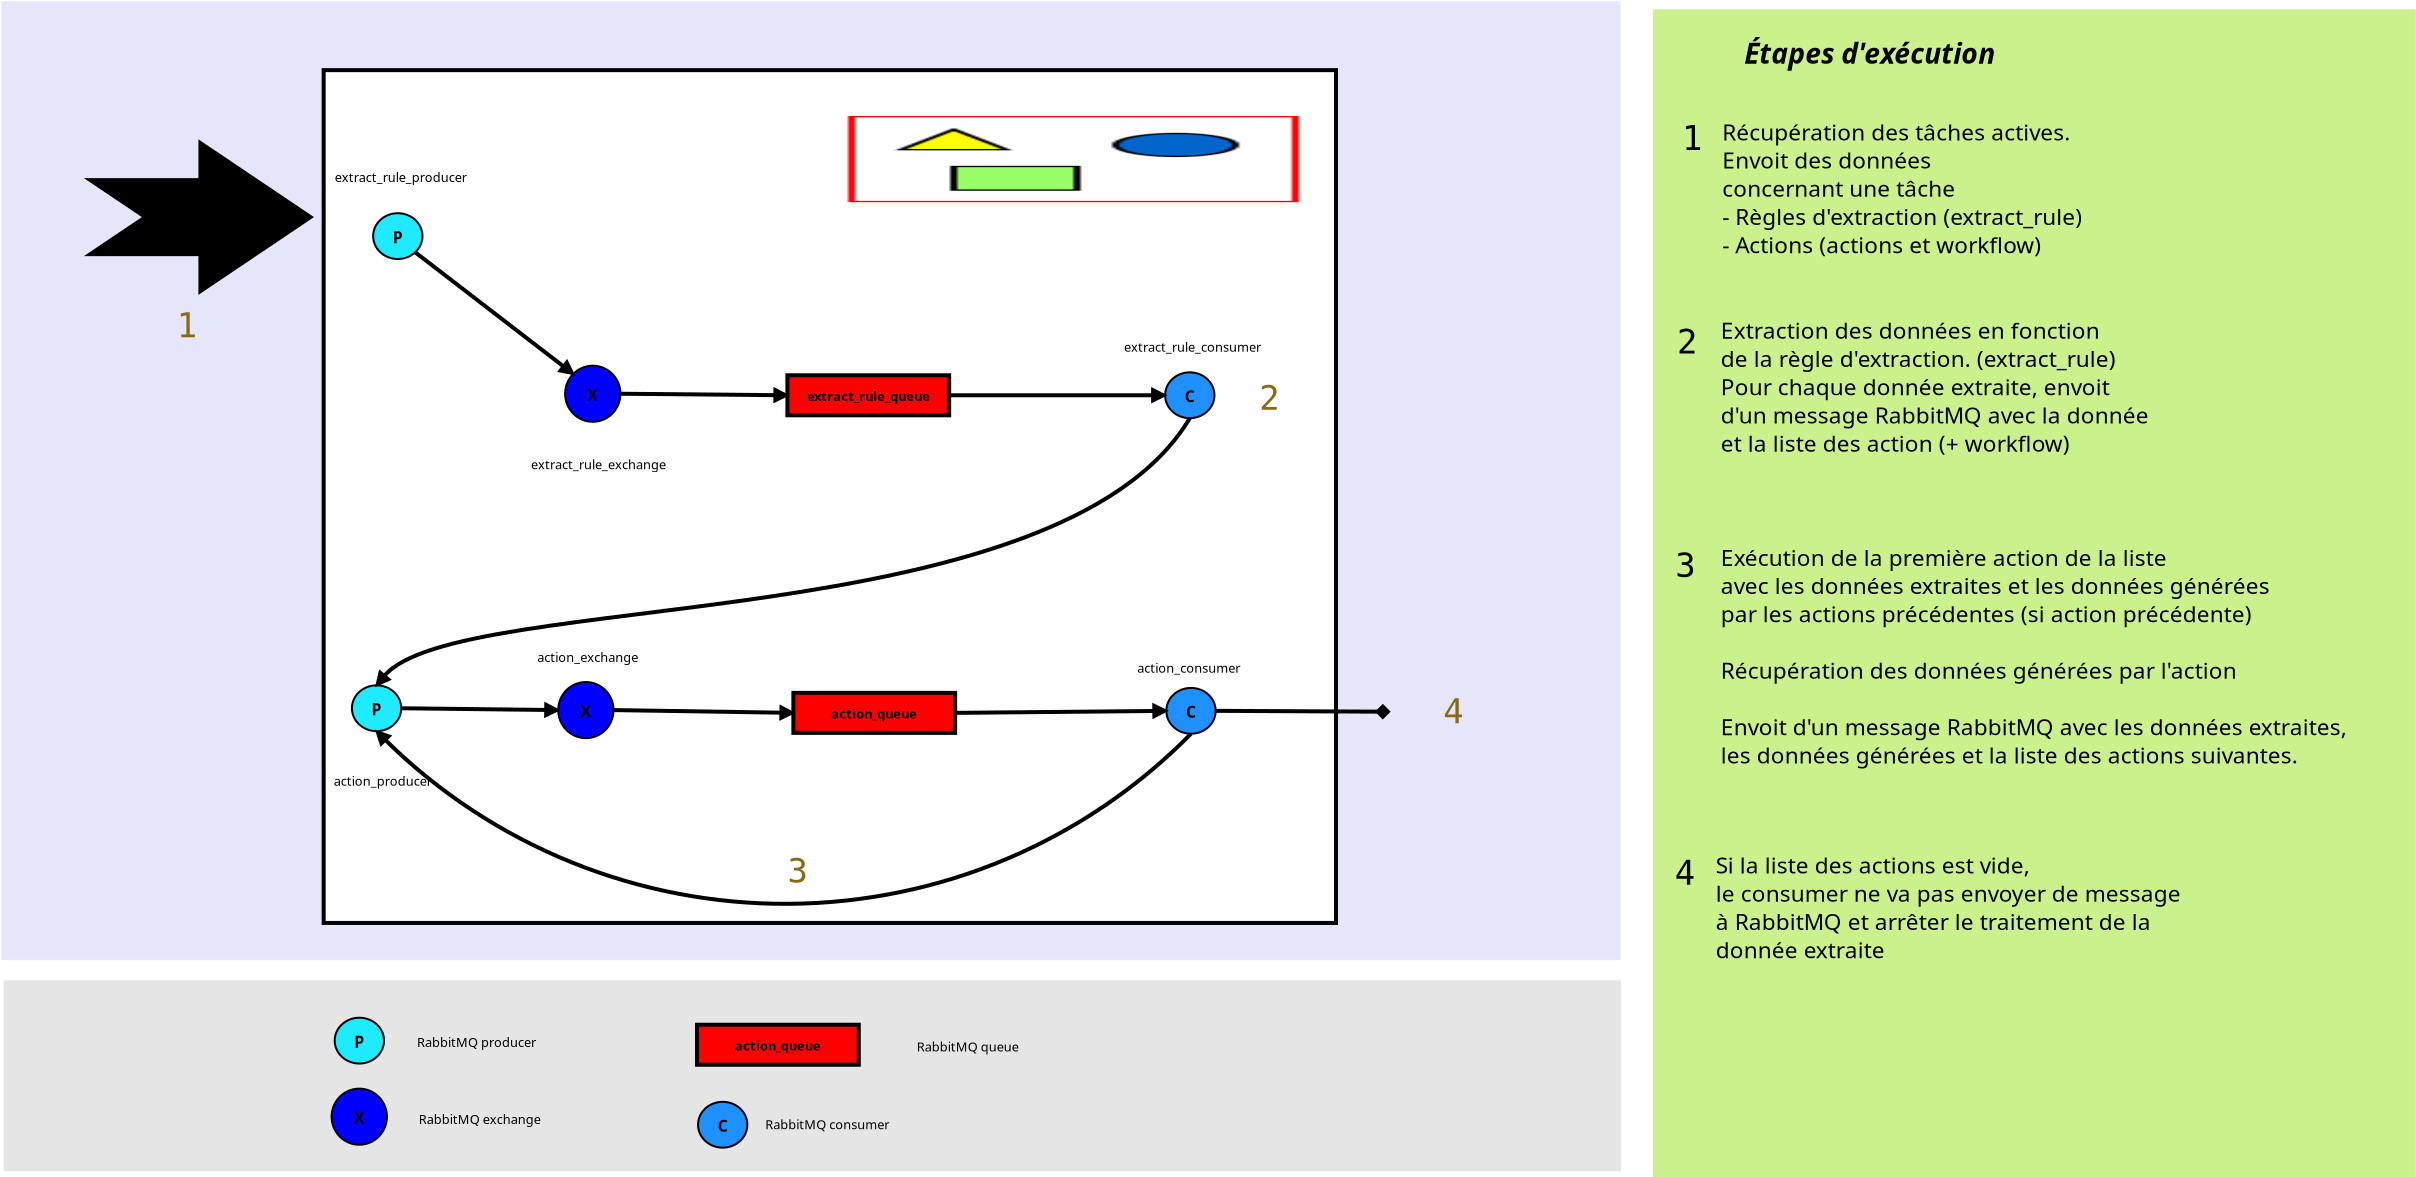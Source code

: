 <?xml version="1.0" encoding="UTF-8"?>
<dia:diagram xmlns:dia="http://www.lysator.liu.se/~alla/dia/">
  <dia:layer name="background" visible="true">
    <dia:object type="Flowchart - Box" version="0" id="O0">
      <dia:attribute name="obj_pos">
        <dia:point val="-13.3,4.421"/>
      </dia:attribute>
      <dia:attribute name="obj_bb">
        <dia:rectangle val="-13.3,4.421;67.691,52.384"/>
      </dia:attribute>
      <dia:attribute name="elem_corner">
        <dia:point val="-13.3,4.421"/>
      </dia:attribute>
      <dia:attribute name="elem_width">
        <dia:real val="80.991"/>
      </dia:attribute>
      <dia:attribute name="elem_height">
        <dia:real val="47.963"/>
      </dia:attribute>
      <dia:attribute name="border_width">
        <dia:real val="1.175e-38"/>
      </dia:attribute>
      <dia:attribute name="border_color">
        <dia:color val="#ffffff"/>
      </dia:attribute>
      <dia:attribute name="inner_color">
        <dia:color val="#e6e6fa"/>
      </dia:attribute>
      <dia:attribute name="show_background">
        <dia:boolean val="true"/>
      </dia:attribute>
      <dia:attribute name="line_style">
        <dia:enum val="1"/>
      </dia:attribute>
      <dia:attribute name="dashlength">
        <dia:real val="0"/>
      </dia:attribute>
      <dia:attribute name="padding">
        <dia:real val="0.5"/>
      </dia:attribute>
      <dia:attribute name="text">
        <dia:composite type="text">
          <dia:attribute name="string">
            <dia:string>##</dia:string>
          </dia:attribute>
          <dia:attribute name="font">
            <dia:font family="sans" style="0" name="Helvetica"/>
          </dia:attribute>
          <dia:attribute name="height">
            <dia:real val="0.8"/>
          </dia:attribute>
          <dia:attribute name="pos">
            <dia:point val="27.196,28.597"/>
          </dia:attribute>
          <dia:attribute name="color">
            <dia:color val="#000000"/>
          </dia:attribute>
          <dia:attribute name="alignment">
            <dia:enum val="1"/>
          </dia:attribute>
        </dia:composite>
      </dia:attribute>
    </dia:object>
    <dia:object type="Flowchart - Box" version="0" id="O1">
      <dia:attribute name="obj_pos">
        <dia:point val="-13.191,53.363"/>
      </dia:attribute>
      <dia:attribute name="obj_bb">
        <dia:rectangle val="-13.191,53.363;67.725,62.962"/>
      </dia:attribute>
      <dia:attribute name="elem_corner">
        <dia:point val="-13.191,53.363"/>
      </dia:attribute>
      <dia:attribute name="elem_width">
        <dia:real val="80.915"/>
      </dia:attribute>
      <dia:attribute name="elem_height">
        <dia:real val="9.599"/>
      </dia:attribute>
      <dia:attribute name="border_width">
        <dia:real val="1.175e-38"/>
      </dia:attribute>
      <dia:attribute name="border_color">
        <dia:color val="#ffffff"/>
      </dia:attribute>
      <dia:attribute name="inner_color">
        <dia:color val="#e5e5e5"/>
      </dia:attribute>
      <dia:attribute name="show_background">
        <dia:boolean val="true"/>
      </dia:attribute>
      <dia:attribute name="padding">
        <dia:real val="0.5"/>
      </dia:attribute>
      <dia:attribute name="text">
        <dia:composite type="text">
          <dia:attribute name="string">
            <dia:string>##</dia:string>
          </dia:attribute>
          <dia:attribute name="font">
            <dia:font family="sans" style="0" name="Helvetica"/>
          </dia:attribute>
          <dia:attribute name="height">
            <dia:real val="0.8"/>
          </dia:attribute>
          <dia:attribute name="pos">
            <dia:point val="27.267,58.358"/>
          </dia:attribute>
          <dia:attribute name="color">
            <dia:color val="#000000"/>
          </dia:attribute>
          <dia:attribute name="alignment">
            <dia:enum val="1"/>
          </dia:attribute>
        </dia:composite>
      </dia:attribute>
    </dia:object>
    <dia:object type="Flowchart - Box" version="0" id="O2">
      <dia:attribute name="obj_pos">
        <dia:point val="69.32,4.866"/>
      </dia:attribute>
      <dia:attribute name="obj_bb">
        <dia:rectangle val="69.32,4.866;107.413,63.194"/>
      </dia:attribute>
      <dia:attribute name="elem_corner">
        <dia:point val="69.32,4.866"/>
      </dia:attribute>
      <dia:attribute name="elem_width">
        <dia:real val="38.093"/>
      </dia:attribute>
      <dia:attribute name="elem_height">
        <dia:real val="58.328"/>
      </dia:attribute>
      <dia:attribute name="border_width">
        <dia:real val="1.175e-38"/>
      </dia:attribute>
      <dia:attribute name="border_color">
        <dia:color val="#cbf18c"/>
      </dia:attribute>
      <dia:attribute name="inner_color">
        <dia:color val="#cbf18c"/>
      </dia:attribute>
      <dia:attribute name="show_background">
        <dia:boolean val="true"/>
      </dia:attribute>
      <dia:attribute name="padding">
        <dia:real val="0.5"/>
      </dia:attribute>
      <dia:attribute name="text">
        <dia:composite type="text">
          <dia:attribute name="string">
            <dia:string>##</dia:string>
          </dia:attribute>
          <dia:attribute name="font">
            <dia:font family="sans" style="0" name="Helvetica"/>
          </dia:attribute>
          <dia:attribute name="height">
            <dia:real val="0.8"/>
          </dia:attribute>
          <dia:attribute name="pos">
            <dia:point val="88.366,34.225"/>
          </dia:attribute>
          <dia:attribute name="color">
            <dia:color val="#000000"/>
          </dia:attribute>
          <dia:attribute name="alignment">
            <dia:enum val="1"/>
          </dia:attribute>
        </dia:composite>
      </dia:attribute>
    </dia:object>
  </dia:layer>
  <dia:layer name="tools" visible="true">
    <dia:object type="Flowchart - Box" version="0" id="O3">
      <dia:attribute name="obj_pos">
        <dia:point val="2.833,7.878"/>
      </dia:attribute>
      <dia:attribute name="obj_bb">
        <dia:rectangle val="2.733,7.778;53.551,50.618"/>
      </dia:attribute>
      <dia:attribute name="elem_corner">
        <dia:point val="2.833,7.878"/>
      </dia:attribute>
      <dia:attribute name="elem_width">
        <dia:real val="50.618"/>
      </dia:attribute>
      <dia:attribute name="elem_height">
        <dia:real val="42.64"/>
      </dia:attribute>
      <dia:attribute name="border_width">
        <dia:real val="0.2"/>
      </dia:attribute>
      <dia:attribute name="show_background">
        <dia:boolean val="false"/>
      </dia:attribute>
      <dia:attribute name="padding">
        <dia:real val="0.5"/>
      </dia:attribute>
      <dia:attribute name="text">
        <dia:composite type="text">
          <dia:attribute name="string">
            <dia:string>##</dia:string>
          </dia:attribute>
          <dia:attribute name="font">
            <dia:font family="sans" style="0" name="Helvetica"/>
          </dia:attribute>
          <dia:attribute name="height">
            <dia:real val="0.8"/>
          </dia:attribute>
          <dia:attribute name="pos">
            <dia:point val="28.142,29.393"/>
          </dia:attribute>
          <dia:attribute name="color">
            <dia:color val="#000000"/>
          </dia:attribute>
          <dia:attribute name="alignment">
            <dia:enum val="1"/>
          </dia:attribute>
        </dia:composite>
      </dia:attribute>
    </dia:object>
    <dia:object type="Standard - Image" version="0" id="O4">
      <dia:attribute name="obj_pos">
        <dia:point val="29.059,10.171"/>
      </dia:attribute>
      <dia:attribute name="obj_bb">
        <dia:rectangle val="28.959,10.07;51.694,14.58"/>
      </dia:attribute>
      <dia:attribute name="elem_corner">
        <dia:point val="29.059,10.171"/>
      </dia:attribute>
      <dia:attribute name="elem_width">
        <dia:real val="22.535"/>
      </dia:attribute>
      <dia:attribute name="elem_height">
        <dia:real val="4.31"/>
      </dia:attribute>
      <dia:attribute name="border_width">
        <dia:real val="0.2"/>
      </dia:attribute>
      <dia:attribute name="draw_border">
        <dia:boolean val="false"/>
      </dia:attribute>
      <dia:attribute name="keep_aspect">
        <dia:boolean val="true"/>
      </dia:attribute>
      <dia:attribute name="file">
        <dia:string>#images/rabbitmq_logo.png#</dia:string>
      </dia:attribute>
    </dia:object>
  </dia:layer>
  <dia:layer name="RabbitMQ elements" visible="true">
    <dia:object type="Flowchart - Box" version="0" id="O5">
      <dia:attribute name="obj_pos">
        <dia:point val="26.02,23.135"/>
      </dia:attribute>
      <dia:attribute name="obj_bb">
        <dia:rectangle val="25.92,23.035;34.208,25.235"/>
      </dia:attribute>
      <dia:attribute name="elem_corner">
        <dia:point val="26.02,23.135"/>
      </dia:attribute>
      <dia:attribute name="elem_width">
        <dia:real val="8.088"/>
      </dia:attribute>
      <dia:attribute name="elem_height">
        <dia:real val="2.0"/>
      </dia:attribute>
      <dia:attribute name="border_width">
        <dia:real val="0.2"/>
      </dia:attribute>
      <dia:attribute name="inner_color">
        <dia:color val="#ff0000"/>
      </dia:attribute>
      <dia:attribute name="show_background">
        <dia:boolean val="true"/>
      </dia:attribute>
      <dia:attribute name="padding">
        <dia:real val="0.5"/>
      </dia:attribute>
      <dia:attribute name="text">
        <dia:composite type="text">
          <dia:attribute name="string">
            <dia:string>#extract_rule_queue#</dia:string>
          </dia:attribute>
          <dia:attribute name="font">
            <dia:font family="sans" style="80" name="Helvetica-Bold"/>
          </dia:attribute>
          <dia:attribute name="height">
            <dia:real val="0.8"/>
          </dia:attribute>
          <dia:attribute name="pos">
            <dia:point val="30.064,24.33"/>
          </dia:attribute>
          <dia:attribute name="color">
            <dia:color val="#000000"/>
          </dia:attribute>
          <dia:attribute name="alignment">
            <dia:enum val="1"/>
          </dia:attribute>
        </dia:composite>
      </dia:attribute>
    </dia:object>
    <dia:object type="Flowchart - Box" version="0" id="O6">
      <dia:attribute name="obj_pos">
        <dia:point val="26.319,39.015"/>
      </dia:attribute>
      <dia:attribute name="obj_bb">
        <dia:rectangle val="26.219,38.915;34.507,41.115"/>
      </dia:attribute>
      <dia:attribute name="elem_corner">
        <dia:point val="26.319,39.015"/>
      </dia:attribute>
      <dia:attribute name="elem_width">
        <dia:real val="8.088"/>
      </dia:attribute>
      <dia:attribute name="elem_height">
        <dia:real val="2.0"/>
      </dia:attribute>
      <dia:attribute name="border_width">
        <dia:real val="0.2"/>
      </dia:attribute>
      <dia:attribute name="inner_color">
        <dia:color val="#ff0000"/>
      </dia:attribute>
      <dia:attribute name="show_background">
        <dia:boolean val="true"/>
      </dia:attribute>
      <dia:attribute name="padding">
        <dia:real val="0.5"/>
      </dia:attribute>
      <dia:attribute name="text">
        <dia:composite type="text">
          <dia:attribute name="string">
            <dia:string>#action_queue#</dia:string>
          </dia:attribute>
          <dia:attribute name="font">
            <dia:font family="sans" style="80" name="Helvetica-Bold"/>
          </dia:attribute>
          <dia:attribute name="height">
            <dia:real val="0.8"/>
          </dia:attribute>
          <dia:attribute name="pos">
            <dia:point val="30.363,40.21"/>
          </dia:attribute>
          <dia:attribute name="color">
            <dia:color val="#000000"/>
          </dia:attribute>
          <dia:attribute name="alignment">
            <dia:enum val="1"/>
          </dia:attribute>
        </dia:composite>
      </dia:attribute>
    </dia:object>
    <dia:object type="Flowchart - Ellipse" version="0" id="O7">
      <dia:attribute name="obj_pos">
        <dia:point val="4.246,38.638"/>
      </dia:attribute>
      <dia:attribute name="obj_bb">
        <dia:rectangle val="4.196,38.588;6.763,40.98"/>
      </dia:attribute>
      <dia:attribute name="elem_corner">
        <dia:point val="4.246,38.638"/>
      </dia:attribute>
      <dia:attribute name="elem_width">
        <dia:real val="2.467"/>
      </dia:attribute>
      <dia:attribute name="elem_height">
        <dia:real val="2.291"/>
      </dia:attribute>
      <dia:attribute name="border_width">
        <dia:real val="0.1"/>
      </dia:attribute>
      <dia:attribute name="inner_color">
        <dia:color val="#1eebff"/>
      </dia:attribute>
      <dia:attribute name="show_background">
        <dia:boolean val="true"/>
      </dia:attribute>
      <dia:attribute name="padding">
        <dia:real val="0.354"/>
      </dia:attribute>
      <dia:attribute name="text">
        <dia:composite type="text">
          <dia:attribute name="string">
            <dia:string>#P#</dia:string>
          </dia:attribute>
          <dia:attribute name="font">
            <dia:font family="sans" style="80" name="Helvetica-Bold"/>
          </dia:attribute>
          <dia:attribute name="height">
            <dia:real val="0.988"/>
          </dia:attribute>
          <dia:attribute name="pos">
            <dia:point val="5.48,40.023"/>
          </dia:attribute>
          <dia:attribute name="color">
            <dia:color val="#000000"/>
          </dia:attribute>
          <dia:attribute name="alignment">
            <dia:enum val="1"/>
          </dia:attribute>
        </dia:composite>
      </dia:attribute>
    </dia:object>
    <dia:object type="Flowchart - Ellipse" version="0" id="O8">
      <dia:attribute name="obj_pos">
        <dia:point val="44.906,22.988"/>
      </dia:attribute>
      <dia:attribute name="obj_bb">
        <dia:rectangle val="44.856,22.939;47.424,25.33"/>
      </dia:attribute>
      <dia:attribute name="elem_corner">
        <dia:point val="44.906,22.988"/>
      </dia:attribute>
      <dia:attribute name="elem_width">
        <dia:real val="2.467"/>
      </dia:attribute>
      <dia:attribute name="elem_height">
        <dia:real val="2.291"/>
      </dia:attribute>
      <dia:attribute name="border_width">
        <dia:real val="0.1"/>
      </dia:attribute>
      <dia:attribute name="inner_color">
        <dia:color val="#1e90ff"/>
      </dia:attribute>
      <dia:attribute name="show_background">
        <dia:boolean val="true"/>
      </dia:attribute>
      <dia:attribute name="padding">
        <dia:real val="0.354"/>
      </dia:attribute>
      <dia:attribute name="text">
        <dia:composite type="text">
          <dia:attribute name="string">
            <dia:string>#C#</dia:string>
          </dia:attribute>
          <dia:attribute name="font">
            <dia:font family="sans" style="80" name="Helvetica-Bold"/>
          </dia:attribute>
          <dia:attribute name="height">
            <dia:real val="0.988"/>
          </dia:attribute>
          <dia:attribute name="pos">
            <dia:point val="46.14,24.373"/>
          </dia:attribute>
          <dia:attribute name="color">
            <dia:color val="#000000"/>
          </dia:attribute>
          <dia:attribute name="alignment">
            <dia:enum val="1"/>
          </dia:attribute>
        </dia:composite>
      </dia:attribute>
    </dia:object>
    <dia:object type="Flowchart - Ellipse" version="0" id="O9">
      <dia:attribute name="obj_pos">
        <dia:point val="44.967,38.767"/>
      </dia:attribute>
      <dia:attribute name="obj_bb">
        <dia:rectangle val="44.917,38.717;47.485,41.109"/>
      </dia:attribute>
      <dia:attribute name="elem_corner">
        <dia:point val="44.967,38.767"/>
      </dia:attribute>
      <dia:attribute name="elem_width">
        <dia:real val="2.467"/>
      </dia:attribute>
      <dia:attribute name="elem_height">
        <dia:real val="2.291"/>
      </dia:attribute>
      <dia:attribute name="border_width">
        <dia:real val="0.1"/>
      </dia:attribute>
      <dia:attribute name="inner_color">
        <dia:color val="#1e90ff"/>
      </dia:attribute>
      <dia:attribute name="show_background">
        <dia:boolean val="true"/>
      </dia:attribute>
      <dia:attribute name="padding">
        <dia:real val="0.354"/>
      </dia:attribute>
      <dia:attribute name="text">
        <dia:composite type="text">
          <dia:attribute name="string">
            <dia:string>#C#</dia:string>
          </dia:attribute>
          <dia:attribute name="font">
            <dia:font family="sans" style="80" name="Helvetica-Bold"/>
          </dia:attribute>
          <dia:attribute name="height">
            <dia:real val="0.988"/>
          </dia:attribute>
          <dia:attribute name="pos">
            <dia:point val="46.201,40.151"/>
          </dia:attribute>
          <dia:attribute name="color">
            <dia:color val="#000000"/>
          </dia:attribute>
          <dia:attribute name="alignment">
            <dia:enum val="1"/>
          </dia:attribute>
        </dia:composite>
      </dia:attribute>
    </dia:object>
    <dia:object type="Standard - Text" version="1" id="O10">
      <dia:attribute name="obj_pos">
        <dia:point val="25.822,28.882"/>
      </dia:attribute>
      <dia:attribute name="obj_bb">
        <dia:rectangle val="25.822,28.287;25.822,29.032"/>
      </dia:attribute>
      <dia:attribute name="text">
        <dia:composite type="text">
          <dia:attribute name="string">
            <dia:string>##</dia:string>
          </dia:attribute>
          <dia:attribute name="font">
            <dia:font family="sans" style="0" name="Helvetica"/>
          </dia:attribute>
          <dia:attribute name="height">
            <dia:real val="0.8"/>
          </dia:attribute>
          <dia:attribute name="pos">
            <dia:point val="25.822,28.882"/>
          </dia:attribute>
          <dia:attribute name="color">
            <dia:color val="#000000"/>
          </dia:attribute>
          <dia:attribute name="alignment">
            <dia:enum val="0"/>
          </dia:attribute>
        </dia:composite>
      </dia:attribute>
      <dia:attribute name="valign">
        <dia:enum val="3"/>
      </dia:attribute>
    </dia:object>
    <dia:object type="Standard - Text" version="1" id="O11">
      <dia:attribute name="obj_pos">
        <dia:point val="42.851,21.956"/>
      </dia:attribute>
      <dia:attribute name="obj_bb">
        <dia:rectangle val="42.851,21.361;50.171,22.106"/>
      </dia:attribute>
      <dia:attribute name="text">
        <dia:composite type="text">
          <dia:attribute name="string">
            <dia:string>#extract_rule_consumer#</dia:string>
          </dia:attribute>
          <dia:attribute name="font">
            <dia:font family="sans" style="0" name="Helvetica"/>
          </dia:attribute>
          <dia:attribute name="height">
            <dia:real val="0.8"/>
          </dia:attribute>
          <dia:attribute name="pos">
            <dia:point val="42.851,21.956"/>
          </dia:attribute>
          <dia:attribute name="color">
            <dia:color val="#000000"/>
          </dia:attribute>
          <dia:attribute name="alignment">
            <dia:enum val="0"/>
          </dia:attribute>
        </dia:composite>
      </dia:attribute>
      <dia:attribute name="valign">
        <dia:enum val="3"/>
      </dia:attribute>
    </dia:object>
    <dia:object type="Standard - Text" version="1" id="O12">
      <dia:attribute name="obj_pos">
        <dia:point val="3.384,13.476"/>
      </dia:attribute>
      <dia:attribute name="obj_bb">
        <dia:rectangle val="3.384,12.881;10.406,13.626"/>
      </dia:attribute>
      <dia:attribute name="text">
        <dia:composite type="text">
          <dia:attribute name="string">
            <dia:string>#extract_rule_producer#</dia:string>
          </dia:attribute>
          <dia:attribute name="font">
            <dia:font family="sans" style="0" name="Helvetica"/>
          </dia:attribute>
          <dia:attribute name="height">
            <dia:real val="0.8"/>
          </dia:attribute>
          <dia:attribute name="pos">
            <dia:point val="3.384,13.476"/>
          </dia:attribute>
          <dia:attribute name="color">
            <dia:color val="#000000"/>
          </dia:attribute>
          <dia:attribute name="alignment">
            <dia:enum val="0"/>
          </dia:attribute>
        </dia:composite>
      </dia:attribute>
      <dia:attribute name="valign">
        <dia:enum val="3"/>
      </dia:attribute>
    </dia:object>
    <dia:object type="Standard - Text" version="1" id="O13">
      <dia:attribute name="obj_pos">
        <dia:point val="3.342,43.66"/>
      </dia:attribute>
      <dia:attribute name="obj_bb">
        <dia:rectangle val="3.342,43.065;8.502,43.81"/>
      </dia:attribute>
      <dia:attribute name="text">
        <dia:composite type="text">
          <dia:attribute name="string">
            <dia:string>#action_producer#</dia:string>
          </dia:attribute>
          <dia:attribute name="font">
            <dia:font family="sans" style="0" name="Helvetica"/>
          </dia:attribute>
          <dia:attribute name="height">
            <dia:real val="0.8"/>
          </dia:attribute>
          <dia:attribute name="pos">
            <dia:point val="3.342,43.66"/>
          </dia:attribute>
          <dia:attribute name="color">
            <dia:color val="#000000"/>
          </dia:attribute>
          <dia:attribute name="alignment">
            <dia:enum val="0"/>
          </dia:attribute>
        </dia:composite>
      </dia:attribute>
      <dia:attribute name="valign">
        <dia:enum val="3"/>
      </dia:attribute>
    </dia:object>
    <dia:object type="Standard - Text" version="1" id="O14">
      <dia:attribute name="obj_pos">
        <dia:point val="43.513,38.006"/>
      </dia:attribute>
      <dia:attribute name="obj_bb">
        <dia:rectangle val="43.513,37.411;48.971,38.156"/>
      </dia:attribute>
      <dia:attribute name="text">
        <dia:composite type="text">
          <dia:attribute name="string">
            <dia:string>#action_consumer#</dia:string>
          </dia:attribute>
          <dia:attribute name="font">
            <dia:font family="sans" style="0" name="Helvetica"/>
          </dia:attribute>
          <dia:attribute name="height">
            <dia:real val="0.8"/>
          </dia:attribute>
          <dia:attribute name="pos">
            <dia:point val="43.513,38.006"/>
          </dia:attribute>
          <dia:attribute name="color">
            <dia:color val="#000000"/>
          </dia:attribute>
          <dia:attribute name="alignment">
            <dia:enum val="0"/>
          </dia:attribute>
        </dia:composite>
      </dia:attribute>
      <dia:attribute name="valign">
        <dia:enum val="3"/>
      </dia:attribute>
    </dia:object>
    <dia:object type="Flowchart - Ellipse" version="0" id="O15">
      <dia:attribute name="obj_pos">
        <dia:point val="5.307,15.031"/>
      </dia:attribute>
      <dia:attribute name="obj_bb">
        <dia:rectangle val="5.257,14.981;7.825,17.372"/>
      </dia:attribute>
      <dia:attribute name="elem_corner">
        <dia:point val="5.307,15.031"/>
      </dia:attribute>
      <dia:attribute name="elem_width">
        <dia:real val="2.467"/>
      </dia:attribute>
      <dia:attribute name="elem_height">
        <dia:real val="2.291"/>
      </dia:attribute>
      <dia:attribute name="border_width">
        <dia:real val="0.1"/>
      </dia:attribute>
      <dia:attribute name="inner_color">
        <dia:color val="#1eebff"/>
      </dia:attribute>
      <dia:attribute name="show_background">
        <dia:boolean val="true"/>
      </dia:attribute>
      <dia:attribute name="padding">
        <dia:real val="0.354"/>
      </dia:attribute>
      <dia:attribute name="text">
        <dia:composite type="text">
          <dia:attribute name="string">
            <dia:string>#P#</dia:string>
          </dia:attribute>
          <dia:attribute name="font">
            <dia:font family="sans" style="80" name="Helvetica-Bold"/>
          </dia:attribute>
          <dia:attribute name="height">
            <dia:real val="0.988"/>
          </dia:attribute>
          <dia:attribute name="pos">
            <dia:point val="6.541,16.415"/>
          </dia:attribute>
          <dia:attribute name="color">
            <dia:color val="#000000"/>
          </dia:attribute>
          <dia:attribute name="alignment">
            <dia:enum val="1"/>
          </dia:attribute>
        </dia:composite>
      </dia:attribute>
    </dia:object>
    <dia:object type="Flowchart - Ellipse" version="0" id="O16">
      <dia:attribute name="obj_pos">
        <dia:point val="14.906,22.656"/>
      </dia:attribute>
      <dia:attribute name="obj_bb">
        <dia:rectangle val="14.857,22.606;17.722,25.511"/>
      </dia:attribute>
      <dia:attribute name="elem_corner">
        <dia:point val="14.906,22.656"/>
      </dia:attribute>
      <dia:attribute name="elem_width">
        <dia:real val="2.766"/>
      </dia:attribute>
      <dia:attribute name="elem_height">
        <dia:real val="2.805"/>
      </dia:attribute>
      <dia:attribute name="border_width">
        <dia:real val="0.1"/>
      </dia:attribute>
      <dia:attribute name="inner_color">
        <dia:color val="#0000ff"/>
      </dia:attribute>
      <dia:attribute name="show_background">
        <dia:boolean val="true"/>
      </dia:attribute>
      <dia:attribute name="padding">
        <dia:real val="0.354"/>
      </dia:attribute>
      <dia:attribute name="text">
        <dia:composite type="text">
          <dia:attribute name="string">
            <dia:string>#X#</dia:string>
          </dia:attribute>
          <dia:attribute name="font">
            <dia:font family="sans" style="80" name="Helvetica-Bold"/>
          </dia:attribute>
          <dia:attribute name="height">
            <dia:real val="0.988"/>
          </dia:attribute>
          <dia:attribute name="pos">
            <dia:point val="16.289,24.297"/>
          </dia:attribute>
          <dia:attribute name="color">
            <dia:color val="#000000"/>
          </dia:attribute>
          <dia:attribute name="alignment">
            <dia:enum val="1"/>
          </dia:attribute>
        </dia:composite>
      </dia:attribute>
    </dia:object>
    <dia:object type="Standard - Text" version="1" id="O17">
      <dia:attribute name="obj_pos">
        <dia:point val="13.2,27.837"/>
      </dia:attribute>
      <dia:attribute name="obj_bb">
        <dia:rectangle val="13.2,27.242;20.465,27.987"/>
      </dia:attribute>
      <dia:attribute name="text">
        <dia:composite type="text">
          <dia:attribute name="string">
            <dia:string>#extract_rule_exchange#</dia:string>
          </dia:attribute>
          <dia:attribute name="font">
            <dia:font family="sans" style="0" name="Helvetica"/>
          </dia:attribute>
          <dia:attribute name="height">
            <dia:real val="0.8"/>
          </dia:attribute>
          <dia:attribute name="pos">
            <dia:point val="13.2,27.837"/>
          </dia:attribute>
          <dia:attribute name="color">
            <dia:color val="#000000"/>
          </dia:attribute>
          <dia:attribute name="alignment">
            <dia:enum val="0"/>
          </dia:attribute>
        </dia:composite>
      </dia:attribute>
      <dia:attribute name="valign">
        <dia:enum val="3"/>
      </dia:attribute>
    </dia:object>
    <dia:object type="Flowchart - Ellipse" version="0" id="O18">
      <dia:attribute name="obj_pos">
        <dia:point val="14.561,38.473"/>
      </dia:attribute>
      <dia:attribute name="obj_bb">
        <dia:rectangle val="14.511,38.423;17.376,41.327"/>
      </dia:attribute>
      <dia:attribute name="elem_corner">
        <dia:point val="14.561,38.473"/>
      </dia:attribute>
      <dia:attribute name="elem_width">
        <dia:real val="2.766"/>
      </dia:attribute>
      <dia:attribute name="elem_height">
        <dia:real val="2.805"/>
      </dia:attribute>
      <dia:attribute name="border_width">
        <dia:real val="0.1"/>
      </dia:attribute>
      <dia:attribute name="inner_color">
        <dia:color val="#0000ff"/>
      </dia:attribute>
      <dia:attribute name="show_background">
        <dia:boolean val="true"/>
      </dia:attribute>
      <dia:attribute name="padding">
        <dia:real val="0.354"/>
      </dia:attribute>
      <dia:attribute name="text">
        <dia:composite type="text">
          <dia:attribute name="string">
            <dia:string>#X#</dia:string>
          </dia:attribute>
          <dia:attribute name="font">
            <dia:font family="sans" style="80" name="Helvetica-Bold"/>
          </dia:attribute>
          <dia:attribute name="height">
            <dia:real val="0.988"/>
          </dia:attribute>
          <dia:attribute name="pos">
            <dia:point val="15.943,40.114"/>
          </dia:attribute>
          <dia:attribute name="color">
            <dia:color val="#000000"/>
          </dia:attribute>
          <dia:attribute name="alignment">
            <dia:enum val="1"/>
          </dia:attribute>
        </dia:composite>
      </dia:attribute>
    </dia:object>
    <dia:object type="Standard - Text" version="1" id="O19">
      <dia:attribute name="obj_pos">
        <dia:point val="13.508,37.475"/>
      </dia:attribute>
      <dia:attribute name="obj_bb">
        <dia:rectangle val="13.508,36.88;18.911,37.626"/>
      </dia:attribute>
      <dia:attribute name="text">
        <dia:composite type="text">
          <dia:attribute name="string">
            <dia:string>#action_exchange#</dia:string>
          </dia:attribute>
          <dia:attribute name="font">
            <dia:font family="sans" style="0" name="Helvetica"/>
          </dia:attribute>
          <dia:attribute name="height">
            <dia:real val="0.8"/>
          </dia:attribute>
          <dia:attribute name="pos">
            <dia:point val="13.508,37.475"/>
          </dia:attribute>
          <dia:attribute name="color">
            <dia:color val="#000000"/>
          </dia:attribute>
          <dia:attribute name="alignment">
            <dia:enum val="0"/>
          </dia:attribute>
        </dia:composite>
      </dia:attribute>
      <dia:attribute name="valign">
        <dia:enum val="3"/>
      </dia:attribute>
    </dia:object>
    <dia:object type="Flowchart - Ellipse" version="0" id="O20">
      <dia:attribute name="obj_pos">
        <dia:point val="3.385,55.257"/>
      </dia:attribute>
      <dia:attribute name="obj_bb">
        <dia:rectangle val="3.335,55.207;5.902,57.598"/>
      </dia:attribute>
      <dia:attribute name="elem_corner">
        <dia:point val="3.385,55.257"/>
      </dia:attribute>
      <dia:attribute name="elem_width">
        <dia:real val="2.467"/>
      </dia:attribute>
      <dia:attribute name="elem_height">
        <dia:real val="2.291"/>
      </dia:attribute>
      <dia:attribute name="border_width">
        <dia:real val="0.1"/>
      </dia:attribute>
      <dia:attribute name="inner_color">
        <dia:color val="#1eebff"/>
      </dia:attribute>
      <dia:attribute name="show_background">
        <dia:boolean val="true"/>
      </dia:attribute>
      <dia:attribute name="padding">
        <dia:real val="0.354"/>
      </dia:attribute>
      <dia:attribute name="text">
        <dia:composite type="text">
          <dia:attribute name="string">
            <dia:string>#P#</dia:string>
          </dia:attribute>
          <dia:attribute name="font">
            <dia:font family="sans" style="80" name="Helvetica-Bold"/>
          </dia:attribute>
          <dia:attribute name="height">
            <dia:real val="0.988"/>
          </dia:attribute>
          <dia:attribute name="pos">
            <dia:point val="4.618,56.641"/>
          </dia:attribute>
          <dia:attribute name="color">
            <dia:color val="#000000"/>
          </dia:attribute>
          <dia:attribute name="alignment">
            <dia:enum val="1"/>
          </dia:attribute>
        </dia:composite>
      </dia:attribute>
    </dia:object>
    <dia:object type="Flowchart - Ellipse" version="0" id="O21">
      <dia:attribute name="obj_pos">
        <dia:point val="3.23,58.803"/>
      </dia:attribute>
      <dia:attribute name="obj_bb">
        <dia:rectangle val="3.18,58.753;6.046,61.658"/>
      </dia:attribute>
      <dia:attribute name="elem_corner">
        <dia:point val="3.23,58.803"/>
      </dia:attribute>
      <dia:attribute name="elem_width">
        <dia:real val="2.766"/>
      </dia:attribute>
      <dia:attribute name="elem_height">
        <dia:real val="2.805"/>
      </dia:attribute>
      <dia:attribute name="border_width">
        <dia:real val="0.1"/>
      </dia:attribute>
      <dia:attribute name="inner_color">
        <dia:color val="#0000ff"/>
      </dia:attribute>
      <dia:attribute name="show_background">
        <dia:boolean val="true"/>
      </dia:attribute>
      <dia:attribute name="padding">
        <dia:real val="0.354"/>
      </dia:attribute>
      <dia:attribute name="text">
        <dia:composite type="text">
          <dia:attribute name="string">
            <dia:string>#X#</dia:string>
          </dia:attribute>
          <dia:attribute name="font">
            <dia:font family="sans" style="80" name="Helvetica-Bold"/>
          </dia:attribute>
          <dia:attribute name="height">
            <dia:real val="0.988"/>
          </dia:attribute>
          <dia:attribute name="pos">
            <dia:point val="4.613,60.444"/>
          </dia:attribute>
          <dia:attribute name="color">
            <dia:color val="#000000"/>
          </dia:attribute>
          <dia:attribute name="alignment">
            <dia:enum val="1"/>
          </dia:attribute>
        </dia:composite>
      </dia:attribute>
    </dia:object>
    <dia:object type="Flowchart - Box" version="0" id="O22">
      <dia:attribute name="obj_pos">
        <dia:point val="21.501,55.608"/>
      </dia:attribute>
      <dia:attribute name="obj_bb">
        <dia:rectangle val="21.401,55.508;29.688,57.708"/>
      </dia:attribute>
      <dia:attribute name="elem_corner">
        <dia:point val="21.501,55.608"/>
      </dia:attribute>
      <dia:attribute name="elem_width">
        <dia:real val="8.088"/>
      </dia:attribute>
      <dia:attribute name="elem_height">
        <dia:real val="2.0"/>
      </dia:attribute>
      <dia:attribute name="border_width">
        <dia:real val="0.2"/>
      </dia:attribute>
      <dia:attribute name="inner_color">
        <dia:color val="#ff0000"/>
      </dia:attribute>
      <dia:attribute name="show_background">
        <dia:boolean val="true"/>
      </dia:attribute>
      <dia:attribute name="padding">
        <dia:real val="0.5"/>
      </dia:attribute>
      <dia:attribute name="text">
        <dia:composite type="text">
          <dia:attribute name="string">
            <dia:string>#action_queue#</dia:string>
          </dia:attribute>
          <dia:attribute name="font">
            <dia:font family="sans" style="80" name="Helvetica-Bold"/>
          </dia:attribute>
          <dia:attribute name="height">
            <dia:real val="0.8"/>
          </dia:attribute>
          <dia:attribute name="pos">
            <dia:point val="25.545,56.803"/>
          </dia:attribute>
          <dia:attribute name="color">
            <dia:color val="#000000"/>
          </dia:attribute>
          <dia:attribute name="alignment">
            <dia:enum val="1"/>
          </dia:attribute>
        </dia:composite>
      </dia:attribute>
    </dia:object>
    <dia:object type="Flowchart - Ellipse" version="0" id="O23">
      <dia:attribute name="obj_pos">
        <dia:point val="21.551,59.462"/>
      </dia:attribute>
      <dia:attribute name="obj_bb">
        <dia:rectangle val="21.501,59.412;24.068,61.804"/>
      </dia:attribute>
      <dia:attribute name="elem_corner">
        <dia:point val="21.551,59.462"/>
      </dia:attribute>
      <dia:attribute name="elem_width">
        <dia:real val="2.467"/>
      </dia:attribute>
      <dia:attribute name="elem_height">
        <dia:real val="2.291"/>
      </dia:attribute>
      <dia:attribute name="border_width">
        <dia:real val="0.1"/>
      </dia:attribute>
      <dia:attribute name="inner_color">
        <dia:color val="#1e90ff"/>
      </dia:attribute>
      <dia:attribute name="show_background">
        <dia:boolean val="true"/>
      </dia:attribute>
      <dia:attribute name="padding">
        <dia:real val="0.354"/>
      </dia:attribute>
      <dia:attribute name="text">
        <dia:composite type="text">
          <dia:attribute name="string">
            <dia:string>#C#</dia:string>
          </dia:attribute>
          <dia:attribute name="font">
            <dia:font family="sans" style="80" name="Helvetica-Bold"/>
          </dia:attribute>
          <dia:attribute name="height">
            <dia:real val="0.988"/>
          </dia:attribute>
          <dia:attribute name="pos">
            <dia:point val="22.785,60.847"/>
          </dia:attribute>
          <dia:attribute name="color">
            <dia:color val="#000000"/>
          </dia:attribute>
          <dia:attribute name="alignment">
            <dia:enum val="1"/>
          </dia:attribute>
        </dia:composite>
      </dia:attribute>
    </dia:object>
    <dia:object type="Standard - Text" version="1" id="O24">
      <dia:attribute name="obj_pos">
        <dia:point val="7.499,56.72"/>
      </dia:attribute>
      <dia:attribute name="obj_bb">
        <dia:rectangle val="7.499,56.125;13.694,56.87"/>
      </dia:attribute>
      <dia:attribute name="text">
        <dia:composite type="text">
          <dia:attribute name="string">
            <dia:string>#RabbitMQ producer#</dia:string>
          </dia:attribute>
          <dia:attribute name="font">
            <dia:font family="sans" style="0" name="Helvetica"/>
          </dia:attribute>
          <dia:attribute name="height">
            <dia:real val="0.8"/>
          </dia:attribute>
          <dia:attribute name="pos">
            <dia:point val="7.499,56.72"/>
          </dia:attribute>
          <dia:attribute name="color">
            <dia:color val="#000000"/>
          </dia:attribute>
          <dia:attribute name="alignment">
            <dia:enum val="0"/>
          </dia:attribute>
        </dia:composite>
      </dia:attribute>
      <dia:attribute name="valign">
        <dia:enum val="3"/>
      </dia:attribute>
    </dia:object>
    <dia:object type="Standard - Text" version="1" id="O25">
      <dia:attribute name="obj_pos">
        <dia:point val="7.583,60.568"/>
      </dia:attribute>
      <dia:attribute name="obj_bb">
        <dia:rectangle val="7.583,59.973;14.02,60.718"/>
      </dia:attribute>
      <dia:attribute name="text">
        <dia:composite type="text">
          <dia:attribute name="string">
            <dia:string>#RabbitMQ exchange#</dia:string>
          </dia:attribute>
          <dia:attribute name="font">
            <dia:font family="sans" style="0" name="Helvetica"/>
          </dia:attribute>
          <dia:attribute name="height">
            <dia:real val="0.8"/>
          </dia:attribute>
          <dia:attribute name="pos">
            <dia:point val="7.583,60.568"/>
          </dia:attribute>
          <dia:attribute name="color">
            <dia:color val="#000000"/>
          </dia:attribute>
          <dia:attribute name="alignment">
            <dia:enum val="0"/>
          </dia:attribute>
        </dia:composite>
      </dia:attribute>
      <dia:attribute name="valign">
        <dia:enum val="3"/>
      </dia:attribute>
    </dia:object>
    <dia:object type="Standard - Text" version="1" id="O26">
      <dia:attribute name="obj_pos">
        <dia:point val="32.49,56.951"/>
      </dia:attribute>
      <dia:attribute name="obj_bb">
        <dia:rectangle val="32.49,56.356;37.823,57.101"/>
      </dia:attribute>
      <dia:attribute name="text">
        <dia:composite type="text">
          <dia:attribute name="string">
            <dia:string>#RabbitMQ queue#</dia:string>
          </dia:attribute>
          <dia:attribute name="font">
            <dia:font family="sans" style="0" name="Helvetica"/>
          </dia:attribute>
          <dia:attribute name="height">
            <dia:real val="0.8"/>
          </dia:attribute>
          <dia:attribute name="pos">
            <dia:point val="32.49,56.951"/>
          </dia:attribute>
          <dia:attribute name="color">
            <dia:color val="#000000"/>
          </dia:attribute>
          <dia:attribute name="alignment">
            <dia:enum val="0"/>
          </dia:attribute>
        </dia:composite>
      </dia:attribute>
      <dia:attribute name="valign">
        <dia:enum val="3"/>
      </dia:attribute>
    </dia:object>
    <dia:object type="Standard - Text" version="1" id="O27">
      <dia:attribute name="obj_pos">
        <dia:point val="24.908,60.828"/>
      </dia:attribute>
      <dia:attribute name="obj_bb">
        <dia:rectangle val="24.908,60.233;31.401,60.978"/>
      </dia:attribute>
      <dia:attribute name="text">
        <dia:composite type="text">
          <dia:attribute name="string">
            <dia:string>#RabbitMQ consumer#</dia:string>
          </dia:attribute>
          <dia:attribute name="font">
            <dia:font family="sans" style="0" name="Helvetica"/>
          </dia:attribute>
          <dia:attribute name="height">
            <dia:real val="0.8"/>
          </dia:attribute>
          <dia:attribute name="pos">
            <dia:point val="24.908,60.828"/>
          </dia:attribute>
          <dia:attribute name="color">
            <dia:color val="#000000"/>
          </dia:attribute>
          <dia:attribute name="alignment">
            <dia:enum val="0"/>
          </dia:attribute>
        </dia:composite>
      </dia:attribute>
      <dia:attribute name="valign">
        <dia:enum val="3"/>
      </dia:attribute>
    </dia:object>
  </dia:layer>
  <dia:layer name="workflow" visible="true">
    <dia:object type="Geometric - Notched Right Arrow" version="1" id="O28">
      <dia:attribute name="obj_pos">
        <dia:point val="-8.829,11.526"/>
      </dia:attribute>
      <dia:attribute name="obj_bb">
        <dia:rectangle val="-9.156,11.338;2.351,19.114"/>
      </dia:attribute>
      <dia:attribute name="meta">
        <dia:composite type="dict"/>
      </dia:attribute>
      <dia:attribute name="elem_corner">
        <dia:point val="-8.829,11.526"/>
      </dia:attribute>
      <dia:attribute name="elem_width">
        <dia:real val="11"/>
      </dia:attribute>
      <dia:attribute name="elem_height">
        <dia:real val="7.4"/>
      </dia:attribute>
      <dia:attribute name="line_width">
        <dia:real val="0.2"/>
      </dia:attribute>
      <dia:attribute name="line_colour">
        <dia:color val="#000000"/>
      </dia:attribute>
      <dia:attribute name="fill_colour">
        <dia:color val="#000000"/>
      </dia:attribute>
      <dia:attribute name="show_background">
        <dia:boolean val="true"/>
      </dia:attribute>
      <dia:attribute name="line_style">
        <dia:enum val="0"/>
        <dia:real val="1"/>
      </dia:attribute>
      <dia:attribute name="flip_horizontal">
        <dia:boolean val="false"/>
      </dia:attribute>
      <dia:attribute name="flip_vertical">
        <dia:boolean val="false"/>
      </dia:attribute>
      <dia:attribute name="subscale">
        <dia:real val="1"/>
      </dia:attribute>
    </dia:object>
    <dia:object type="Standard - Line" version="0" id="O29">
      <dia:attribute name="obj_pos">
        <dia:point val="7.413,16.987"/>
      </dia:attribute>
      <dia:attribute name="obj_bb">
        <dia:rectangle val="7.273,16.847;15.489,23.207"/>
      </dia:attribute>
      <dia:attribute name="conn_endpoints">
        <dia:point val="7.413,16.987"/>
        <dia:point val="15.312,23.067"/>
      </dia:attribute>
      <dia:attribute name="numcp">
        <dia:int val="1"/>
      </dia:attribute>
      <dia:attribute name="line_width">
        <dia:real val="0.2"/>
      </dia:attribute>
      <dia:attribute name="end_arrow">
        <dia:enum val="3"/>
      </dia:attribute>
      <dia:attribute name="end_arrow_length">
        <dia:real val="0.5"/>
      </dia:attribute>
      <dia:attribute name="end_arrow_width">
        <dia:real val="0.5"/>
      </dia:attribute>
      <dia:connections>
        <dia:connection handle="0" to="O15" connection="14"/>
        <dia:connection handle="1" to="O16" connection="6"/>
      </dia:connections>
    </dia:object>
    <dia:object type="Standard - Line" version="0" id="O30">
      <dia:attribute name="obj_pos">
        <dia:point val="17.672,24.058"/>
      </dia:attribute>
      <dia:attribute name="obj_bb">
        <dia:rectangle val="17.571,23.718;26.244,24.542"/>
      </dia:attribute>
      <dia:attribute name="conn_endpoints">
        <dia:point val="17.672,24.058"/>
        <dia:point val="26.02,24.135"/>
      </dia:attribute>
      <dia:attribute name="numcp">
        <dia:int val="1"/>
      </dia:attribute>
      <dia:attribute name="line_width">
        <dia:real val="0.2"/>
      </dia:attribute>
      <dia:attribute name="end_arrow">
        <dia:enum val="3"/>
      </dia:attribute>
      <dia:attribute name="end_arrow_length">
        <dia:real val="0.5"/>
      </dia:attribute>
      <dia:attribute name="end_arrow_width">
        <dia:real val="0.5"/>
      </dia:attribute>
      <dia:connections>
        <dia:connection handle="0" to="O16" connection="0"/>
        <dia:connection handle="1" to="O5" connection="7"/>
      </dia:connections>
    </dia:object>
    <dia:object type="Standard - Line" version="0" id="O31">
      <dia:attribute name="obj_pos">
        <dia:point val="34.108,24.135"/>
      </dia:attribute>
      <dia:attribute name="obj_bb">
        <dia:rectangle val="34.008,23.723;45.13,24.546"/>
      </dia:attribute>
      <dia:attribute name="conn_endpoints">
        <dia:point val="34.108,24.135"/>
        <dia:point val="44.906,24.134"/>
      </dia:attribute>
      <dia:attribute name="numcp">
        <dia:int val="1"/>
      </dia:attribute>
      <dia:attribute name="line_width">
        <dia:real val="0.2"/>
      </dia:attribute>
      <dia:attribute name="end_arrow">
        <dia:enum val="3"/>
      </dia:attribute>
      <dia:attribute name="end_arrow_length">
        <dia:real val="0.5"/>
      </dia:attribute>
      <dia:attribute name="end_arrow_width">
        <dia:real val="0.5"/>
      </dia:attribute>
      <dia:connections>
        <dia:connection handle="0" to="O5" connection="8"/>
        <dia:connection handle="1" to="O8" connection="8"/>
      </dia:connections>
    </dia:object>
    <dia:object type="Standard - Line" version="0" id="O32">
      <dia:attribute name="obj_pos">
        <dia:point val="34.407,40.015"/>
      </dia:attribute>
      <dia:attribute name="obj_bb">
        <dia:rectangle val="34.306,39.507;45.191,40.331"/>
      </dia:attribute>
      <dia:attribute name="conn_endpoints">
        <dia:point val="34.407,40.015"/>
        <dia:point val="44.967,39.913"/>
      </dia:attribute>
      <dia:attribute name="numcp">
        <dia:int val="1"/>
      </dia:attribute>
      <dia:attribute name="line_width">
        <dia:real val="0.2"/>
      </dia:attribute>
      <dia:attribute name="end_arrow">
        <dia:enum val="3"/>
      </dia:attribute>
      <dia:attribute name="end_arrow_length">
        <dia:real val="0.5"/>
      </dia:attribute>
      <dia:attribute name="end_arrow_width">
        <dia:real val="0.5"/>
      </dia:attribute>
      <dia:connections>
        <dia:connection handle="0" to="O6" connection="8"/>
        <dia:connection handle="1" to="O9" connection="8"/>
      </dia:connections>
    </dia:object>
    <dia:object type="Standard - Line" version="0" id="O33">
      <dia:attribute name="obj_pos">
        <dia:point val="17.326,39.875"/>
      </dia:attribute>
      <dia:attribute name="obj_bb">
        <dia:rectangle val="17.225,39.594;26.543,40.418"/>
      </dia:attribute>
      <dia:attribute name="conn_endpoints">
        <dia:point val="17.326,39.875"/>
        <dia:point val="26.319,40.015"/>
      </dia:attribute>
      <dia:attribute name="numcp">
        <dia:int val="1"/>
      </dia:attribute>
      <dia:attribute name="line_width">
        <dia:real val="0.2"/>
      </dia:attribute>
      <dia:attribute name="end_arrow">
        <dia:enum val="3"/>
      </dia:attribute>
      <dia:attribute name="end_arrow_length">
        <dia:real val="0.5"/>
      </dia:attribute>
      <dia:attribute name="end_arrow_width">
        <dia:real val="0.5"/>
      </dia:attribute>
      <dia:connections>
        <dia:connection handle="0" to="O18" connection="0"/>
        <dia:connection handle="1" to="O6" connection="7"/>
      </dia:connections>
    </dia:object>
    <dia:object type="Standard - Line" version="0" id="O34">
      <dia:attribute name="obj_pos">
        <dia:point val="6.713,39.784"/>
      </dia:attribute>
      <dia:attribute name="obj_bb">
        <dia:rectangle val="6.612,39.456;14.784,40.28"/>
      </dia:attribute>
      <dia:attribute name="conn_endpoints">
        <dia:point val="6.713,39.784"/>
        <dia:point val="14.561,39.875"/>
      </dia:attribute>
      <dia:attribute name="numcp">
        <dia:int val="1"/>
      </dia:attribute>
      <dia:attribute name="line_width">
        <dia:real val="0.2"/>
      </dia:attribute>
      <dia:attribute name="end_arrow">
        <dia:enum val="3"/>
      </dia:attribute>
      <dia:attribute name="end_arrow_length">
        <dia:real val="0.5"/>
      </dia:attribute>
      <dia:attribute name="end_arrow_width">
        <dia:real val="0.5"/>
      </dia:attribute>
      <dia:connections>
        <dia:connection handle="0" to="O7" connection="0"/>
        <dia:connection handle="1" to="O18" connection="8"/>
      </dia:connections>
    </dia:object>
    <dia:object type="Standard - Arc" version="0" id="O35">
      <dia:attribute name="obj_pos">
        <dia:point val="46.201,41.059"/>
      </dia:attribute>
      <dia:attribute name="obj_bb">
        <dia:rectangle val="5.379,40.829;46.301,49.662"/>
      </dia:attribute>
      <dia:attribute name="conn_endpoints">
        <dia:point val="46.201,41.059"/>
        <dia:point val="5.48,40.93"/>
      </dia:attribute>
      <dia:attribute name="curve_distance">
        <dia:real val="-8.568"/>
      </dia:attribute>
      <dia:attribute name="line_width">
        <dia:real val="0.2"/>
      </dia:attribute>
      <dia:attribute name="end_arrow">
        <dia:enum val="3"/>
      </dia:attribute>
      <dia:attribute name="end_arrow_length">
        <dia:real val="0.5"/>
      </dia:attribute>
      <dia:attribute name="end_arrow_width">
        <dia:real val="0.5"/>
      </dia:attribute>
      <dia:connections>
        <dia:connection handle="0" to="O9" connection="12"/>
        <dia:connection handle="1" to="O7" connection="12"/>
      </dia:connections>
    </dia:object>
    <dia:object type="Standard - BezierLine" version="0" id="O36">
      <dia:attribute name="obj_pos">
        <dia:point val="46.14,25.28"/>
      </dia:attribute>
      <dia:attribute name="obj_bb">
        <dia:rectangle val="5.401,25.143;46.277,38.733"/>
      </dia:attribute>
      <dia:attribute name="bez_points">
        <dia:point val="46.14,25.28"/>
        <dia:point val="39.508,36.384"/>
        <dia:point val="9.489,33.78"/>
        <dia:point val="5.48,38.638"/>
      </dia:attribute>
      <dia:attribute name="corner_types">
        <dia:enum val="0"/>
        <dia:enum val="0"/>
      </dia:attribute>
      <dia:attribute name="line_width">
        <dia:real val="0.2"/>
      </dia:attribute>
      <dia:attribute name="end_arrow">
        <dia:enum val="3"/>
      </dia:attribute>
      <dia:attribute name="end_arrow_length">
        <dia:real val="0.5"/>
      </dia:attribute>
      <dia:attribute name="end_arrow_width">
        <dia:real val="0.5"/>
      </dia:attribute>
      <dia:connections>
        <dia:connection handle="0" to="O8" connection="12"/>
        <dia:connection handle="3" to="O7" connection="4"/>
      </dia:connections>
    </dia:object>
    <dia:object type="Standard - Line" version="0" id="O37">
      <dia:attribute name="obj_pos">
        <dia:point val="47.435,39.913"/>
      </dia:attribute>
      <dia:attribute name="obj_bb">
        <dia:rectangle val="47.334,39.563;56.183,40.346"/>
      </dia:attribute>
      <dia:attribute name="conn_endpoints">
        <dia:point val="47.435,39.913"/>
        <dia:point val="56.041,39.956"/>
      </dia:attribute>
      <dia:attribute name="numcp">
        <dia:int val="1"/>
      </dia:attribute>
      <dia:attribute name="line_width">
        <dia:real val="0.2"/>
      </dia:attribute>
      <dia:attribute name="end_arrow">
        <dia:enum val="5"/>
      </dia:attribute>
      <dia:attribute name="end_arrow_length">
        <dia:real val="0.5"/>
      </dia:attribute>
      <dia:attribute name="end_arrow_width">
        <dia:real val="0.5"/>
      </dia:attribute>
      <dia:connections>
        <dia:connection handle="0" to="O9" connection="0"/>
      </dia:connections>
    </dia:object>
  </dia:layer>
  <dia:layer name="steps" visible="true" active="true">
    <dia:object type="Standard - Text" version="1" id="O38">
      <dia:attribute name="obj_pos">
        <dia:point val="-4.51,21.232"/>
      </dia:attribute>
      <dia:attribute name="obj_bb">
        <dia:rectangle val="-4.51,19.697;-3.495,21.599"/>
      </dia:attribute>
      <dia:attribute name="text">
        <dia:composite type="text">
          <dia:attribute name="string">
            <dia:string>#1#</dia:string>
          </dia:attribute>
          <dia:attribute name="font">
            <dia:font family="Andale Mono" style="0" name="Courier"/>
          </dia:attribute>
          <dia:attribute name="height">
            <dia:real val="2.117"/>
          </dia:attribute>
          <dia:attribute name="pos">
            <dia:point val="-4.51,21.232"/>
          </dia:attribute>
          <dia:attribute name="color">
            <dia:color val="#8b6914"/>
          </dia:attribute>
          <dia:attribute name="alignment">
            <dia:enum val="0"/>
          </dia:attribute>
        </dia:composite>
      </dia:attribute>
      <dia:attribute name="valign">
        <dia:enum val="3"/>
      </dia:attribute>
    </dia:object>
    <dia:object type="Standard - Text" version="1" id="O39">
      <dia:attribute name="obj_pos">
        <dia:point val="49.611,24.856"/>
      </dia:attribute>
      <dia:attribute name="obj_bb">
        <dia:rectangle val="49.611,23.321;50.627,25.223"/>
      </dia:attribute>
      <dia:attribute name="text">
        <dia:composite type="text">
          <dia:attribute name="string">
            <dia:string>#2#</dia:string>
          </dia:attribute>
          <dia:attribute name="font">
            <dia:font family="Andale Mono" style="0" name="Courier"/>
          </dia:attribute>
          <dia:attribute name="height">
            <dia:real val="2.117"/>
          </dia:attribute>
          <dia:attribute name="pos">
            <dia:point val="49.611,24.856"/>
          </dia:attribute>
          <dia:attribute name="color">
            <dia:color val="#8b6914"/>
          </dia:attribute>
          <dia:attribute name="alignment">
            <dia:enum val="0"/>
          </dia:attribute>
        </dia:composite>
      </dia:attribute>
      <dia:attribute name="valign">
        <dia:enum val="3"/>
      </dia:attribute>
    </dia:object>
    <dia:object type="Standard - Text" version="1" id="O40">
      <dia:attribute name="obj_pos">
        <dia:point val="26.03,48.505"/>
      </dia:attribute>
      <dia:attribute name="obj_bb">
        <dia:rectangle val="26.03,46.97;27.045,48.872"/>
      </dia:attribute>
      <dia:attribute name="text">
        <dia:composite type="text">
          <dia:attribute name="string">
            <dia:string>#3#</dia:string>
          </dia:attribute>
          <dia:attribute name="font">
            <dia:font family="Andale Mono" style="0" name="Courier"/>
          </dia:attribute>
          <dia:attribute name="height">
            <dia:real val="2.117"/>
          </dia:attribute>
          <dia:attribute name="pos">
            <dia:point val="26.03,48.505"/>
          </dia:attribute>
          <dia:attribute name="color">
            <dia:color val="#8b6914"/>
          </dia:attribute>
          <dia:attribute name="alignment">
            <dia:enum val="0"/>
          </dia:attribute>
        </dia:composite>
      </dia:attribute>
      <dia:attribute name="valign">
        <dia:enum val="3"/>
      </dia:attribute>
    </dia:object>
    <dia:object type="Standard - Text" version="1" id="O41">
      <dia:attribute name="obj_pos">
        <dia:point val="73.861,7.557"/>
      </dia:attribute>
      <dia:attribute name="obj_bb">
        <dia:rectangle val="73.861,6.247;88.986,7.889"/>
      </dia:attribute>
      <dia:attribute name="text">
        <dia:composite type="text">
          <dia:attribute name="string">
            <dia:string>#Étapes d'exécution#</dia:string>
          </dia:attribute>
          <dia:attribute name="font">
            <dia:font family="sans" style="88" name="Helvetica-BoldOblique"/>
          </dia:attribute>
          <dia:attribute name="height">
            <dia:real val="1.764"/>
          </dia:attribute>
          <dia:attribute name="pos">
            <dia:point val="73.861,7.557"/>
          </dia:attribute>
          <dia:attribute name="color">
            <dia:color val="#000000"/>
          </dia:attribute>
          <dia:attribute name="alignment">
            <dia:enum val="0"/>
          </dia:attribute>
        </dia:composite>
      </dia:attribute>
      <dia:attribute name="valign">
        <dia:enum val="3"/>
      </dia:attribute>
    </dia:object>
    <dia:object type="Standard - Text" version="1" id="O42">
      <dia:attribute name="obj_pos">
        <dia:point val="70.75,11.875"/>
      </dia:attribute>
      <dia:attribute name="obj_bb">
        <dia:rectangle val="70.75,10.34;71.765,12.243"/>
      </dia:attribute>
      <dia:attribute name="text">
        <dia:composite type="text">
          <dia:attribute name="string">
            <dia:string>#1#</dia:string>
          </dia:attribute>
          <dia:attribute name="font">
            <dia:font family="Andale Mono" style="0" name="Courier"/>
          </dia:attribute>
          <dia:attribute name="height">
            <dia:real val="2.117"/>
          </dia:attribute>
          <dia:attribute name="pos">
            <dia:point val="70.75,11.875"/>
          </dia:attribute>
          <dia:attribute name="color">
            <dia:color val="#000000"/>
          </dia:attribute>
          <dia:attribute name="alignment">
            <dia:enum val="0"/>
          </dia:attribute>
        </dia:composite>
      </dia:attribute>
      <dia:attribute name="valign">
        <dia:enum val="3"/>
      </dia:attribute>
    </dia:object>
    <dia:object type="Standard - Text" version="1" id="O43">
      <dia:attribute name="obj_pos">
        <dia:point val="72.768,11.39"/>
      </dia:attribute>
      <dia:attribute name="obj_bb">
        <dia:rectangle val="72.735,10.307;92.405,17.368"/>
      </dia:attribute>
      <dia:attribute name="text">
        <dia:composite type="text">
          <dia:attribute name="string">
            <dia:string>#Récupération des tâches actives.
Envoit des données
concernant une tâche
- Règles d'extraction (extract_rule)
- Actions (actions et workflow)#</dia:string>
          </dia:attribute>
          <dia:attribute name="font">
            <dia:font family="sans" style="0" name="Helvetica"/>
          </dia:attribute>
          <dia:attribute name="height">
            <dia:real val="1.411"/>
          </dia:attribute>
          <dia:attribute name="pos">
            <dia:point val="72.768,11.39"/>
          </dia:attribute>
          <dia:attribute name="color">
            <dia:color val="#000000"/>
          </dia:attribute>
          <dia:attribute name="alignment">
            <dia:enum val="0"/>
          </dia:attribute>
        </dia:composite>
      </dia:attribute>
      <dia:attribute name="valign">
        <dia:enum val="3"/>
      </dia:attribute>
    </dia:object>
    <dia:object type="Standard - Text" version="1" id="O44">
      <dia:attribute name="obj_pos">
        <dia:point val="70.497,22.05"/>
      </dia:attribute>
      <dia:attribute name="obj_bb">
        <dia:rectangle val="70.497,20.515;71.512,22.418"/>
      </dia:attribute>
      <dia:attribute name="text">
        <dia:composite type="text">
          <dia:attribute name="string">
            <dia:string>#2#</dia:string>
          </dia:attribute>
          <dia:attribute name="font">
            <dia:font family="Andale Mono" style="0" name="Courier"/>
          </dia:attribute>
          <dia:attribute name="height">
            <dia:real val="2.117"/>
          </dia:attribute>
          <dia:attribute name="pos">
            <dia:point val="70.497,22.05"/>
          </dia:attribute>
          <dia:attribute name="color">
            <dia:color val="#000000"/>
          </dia:attribute>
          <dia:attribute name="alignment">
            <dia:enum val="0"/>
          </dia:attribute>
        </dia:composite>
      </dia:attribute>
      <dia:attribute name="valign">
        <dia:enum val="3"/>
      </dia:attribute>
    </dia:object>
    <dia:object type="Standard - Text" version="1" id="O45">
      <dia:attribute name="obj_pos">
        <dia:point val="72.684,21.313"/>
      </dia:attribute>
      <dia:attribute name="obj_bb">
        <dia:rectangle val="72.684,20.23;95.477,27.291"/>
      </dia:attribute>
      <dia:attribute name="text">
        <dia:composite type="text">
          <dia:attribute name="string">
            <dia:string>#Extraction des données en fonction
de la règle d'extraction. (extract_rule)
Pour chaque donnée extraite, envoit
d'un message RabbitMQ avec la donnée
et la liste des action (+ workflow)#</dia:string>
          </dia:attribute>
          <dia:attribute name="font">
            <dia:font family="sans" style="0" name="Helvetica"/>
          </dia:attribute>
          <dia:attribute name="height">
            <dia:real val="1.411"/>
          </dia:attribute>
          <dia:attribute name="pos">
            <dia:point val="72.684,21.313"/>
          </dia:attribute>
          <dia:attribute name="color">
            <dia:color val="#000000"/>
          </dia:attribute>
          <dia:attribute name="alignment">
            <dia:enum val="0"/>
          </dia:attribute>
        </dia:composite>
      </dia:attribute>
      <dia:attribute name="valign">
        <dia:enum val="3"/>
      </dia:attribute>
    </dia:object>
    <dia:object type="Standard - Text" version="1" id="O46">
      <dia:attribute name="obj_pos">
        <dia:point val="70.413,33.234"/>
      </dia:attribute>
      <dia:attribute name="obj_bb">
        <dia:rectangle val="70.413,31.699;71.428,33.602"/>
      </dia:attribute>
      <dia:attribute name="text">
        <dia:composite type="text">
          <dia:attribute name="string">
            <dia:string>#3#</dia:string>
          </dia:attribute>
          <dia:attribute name="font">
            <dia:font family="Andale Mono" style="0" name="Courier"/>
          </dia:attribute>
          <dia:attribute name="height">
            <dia:real val="2.117"/>
          </dia:attribute>
          <dia:attribute name="pos">
            <dia:point val="70.413,33.234"/>
          </dia:attribute>
          <dia:attribute name="color">
            <dia:color val="#000000"/>
          </dia:attribute>
          <dia:attribute name="alignment">
            <dia:enum val="0"/>
          </dia:attribute>
        </dia:composite>
      </dia:attribute>
      <dia:attribute name="valign">
        <dia:enum val="3"/>
      </dia:attribute>
    </dia:object>
    <dia:object type="Standard - Text" version="1" id="O47">
      <dia:attribute name="obj_pos">
        <dia:point val="72.684,32.665"/>
      </dia:attribute>
      <dia:attribute name="obj_bb">
        <dia:rectangle val="72.684,31.615;106.236,44.221"/>
      </dia:attribute>
      <dia:attribute name="text">
        <dia:composite type="text">
          <dia:attribute name="string">
            <dia:string>#Exécution de la première action de la liste
avec les données extraites et les données générées
par les actions précédentes (si action précédente)

Récupération des données générées par l'action

Envoit d'un message RabbitMQ avec les données extraites,
les données générées et la liste des actions suivantes.
#</dia:string>
          </dia:attribute>
          <dia:attribute name="font">
            <dia:font family="sans" style="0" name="Helvetica"/>
          </dia:attribute>
          <dia:attribute name="height">
            <dia:real val="1.411"/>
          </dia:attribute>
          <dia:attribute name="pos">
            <dia:point val="72.684,32.665"/>
          </dia:attribute>
          <dia:attribute name="color">
            <dia:color val="#000000"/>
          </dia:attribute>
          <dia:attribute name="alignment">
            <dia:enum val="0"/>
          </dia:attribute>
        </dia:composite>
      </dia:attribute>
      <dia:attribute name="valign">
        <dia:enum val="3"/>
      </dia:attribute>
    </dia:object>
    <dia:object type="Standard - Text" version="1" id="O48">
      <dia:attribute name="obj_pos">
        <dia:point val="58.81,40.535"/>
      </dia:attribute>
      <dia:attribute name="obj_bb">
        <dia:rectangle val="58.81,39.0;59.825,40.902"/>
      </dia:attribute>
      <dia:attribute name="text">
        <dia:composite type="text">
          <dia:attribute name="string">
            <dia:string>#4#</dia:string>
          </dia:attribute>
          <dia:attribute name="font">
            <dia:font family="Andale Mono" style="0" name="Courier"/>
          </dia:attribute>
          <dia:attribute name="height">
            <dia:real val="2.117"/>
          </dia:attribute>
          <dia:attribute name="pos">
            <dia:point val="58.81,40.535"/>
          </dia:attribute>
          <dia:attribute name="color">
            <dia:color val="#8b6914"/>
          </dia:attribute>
          <dia:attribute name="alignment">
            <dia:enum val="0"/>
          </dia:attribute>
        </dia:composite>
      </dia:attribute>
      <dia:attribute name="valign">
        <dia:enum val="3"/>
      </dia:attribute>
    </dia:object>
    <dia:object type="Standard - Text" version="1" id="O49">
      <dia:attribute name="obj_pos">
        <dia:point val="70.389,48.605"/>
      </dia:attribute>
      <dia:attribute name="obj_bb">
        <dia:rectangle val="70.389,47.07;71.404,48.972"/>
      </dia:attribute>
      <dia:attribute name="text">
        <dia:composite type="text">
          <dia:attribute name="string">
            <dia:string>#4#</dia:string>
          </dia:attribute>
          <dia:attribute name="font">
            <dia:font family="Andale Mono" style="0" name="Courier"/>
          </dia:attribute>
          <dia:attribute name="height">
            <dia:real val="2.117"/>
          </dia:attribute>
          <dia:attribute name="pos">
            <dia:point val="70.389,48.605"/>
          </dia:attribute>
          <dia:attribute name="color">
            <dia:color val="#000000"/>
          </dia:attribute>
          <dia:attribute name="alignment">
            <dia:enum val="0"/>
          </dia:attribute>
        </dia:composite>
      </dia:attribute>
      <dia:attribute name="valign">
        <dia:enum val="3"/>
      </dia:attribute>
    </dia:object>
    <dia:object type="Standard - Text" version="1" id="O50">
      <dia:attribute name="obj_pos">
        <dia:point val="72.44,48.049"/>
      </dia:attribute>
      <dia:attribute name="obj_bb">
        <dia:rectangle val="72.44,46.999;97.422,52.55"/>
      </dia:attribute>
      <dia:attribute name="text">
        <dia:composite type="text">
          <dia:attribute name="string">
            <dia:string>#Si la liste des actions est vide,
le consumer ne va pas envoyer de message
à RabbitMQ et arrêter le traitement de la
donnée extraite#</dia:string>
          </dia:attribute>
          <dia:attribute name="font">
            <dia:font family="sans" style="0" name="Helvetica"/>
          </dia:attribute>
          <dia:attribute name="height">
            <dia:real val="1.411"/>
          </dia:attribute>
          <dia:attribute name="pos">
            <dia:point val="72.44,48.049"/>
          </dia:attribute>
          <dia:attribute name="color">
            <dia:color val="#000000"/>
          </dia:attribute>
          <dia:attribute name="alignment">
            <dia:enum val="0"/>
          </dia:attribute>
        </dia:composite>
      </dia:attribute>
      <dia:attribute name="valign">
        <dia:enum val="3"/>
      </dia:attribute>
    </dia:object>
  </dia:layer>
  <dia:layer name="Nouveau calque 1" visible="false"/>
</dia:diagram>
